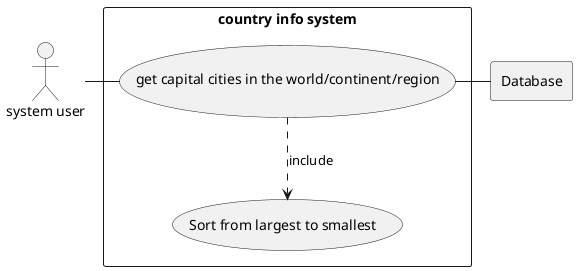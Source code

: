 @startuml
'https://plantuml.com/use-case-diagram

actor 1 as "system user"

rectangle Database

rectangle "country info system" {
usecase UC1 as "get capital cities in the world/continent/region"

usecase UC2 as "Sort from largest to smallest "
1 - UC1
UC1 ..> UC2 : include
UC1 - Database
}
@enduml
